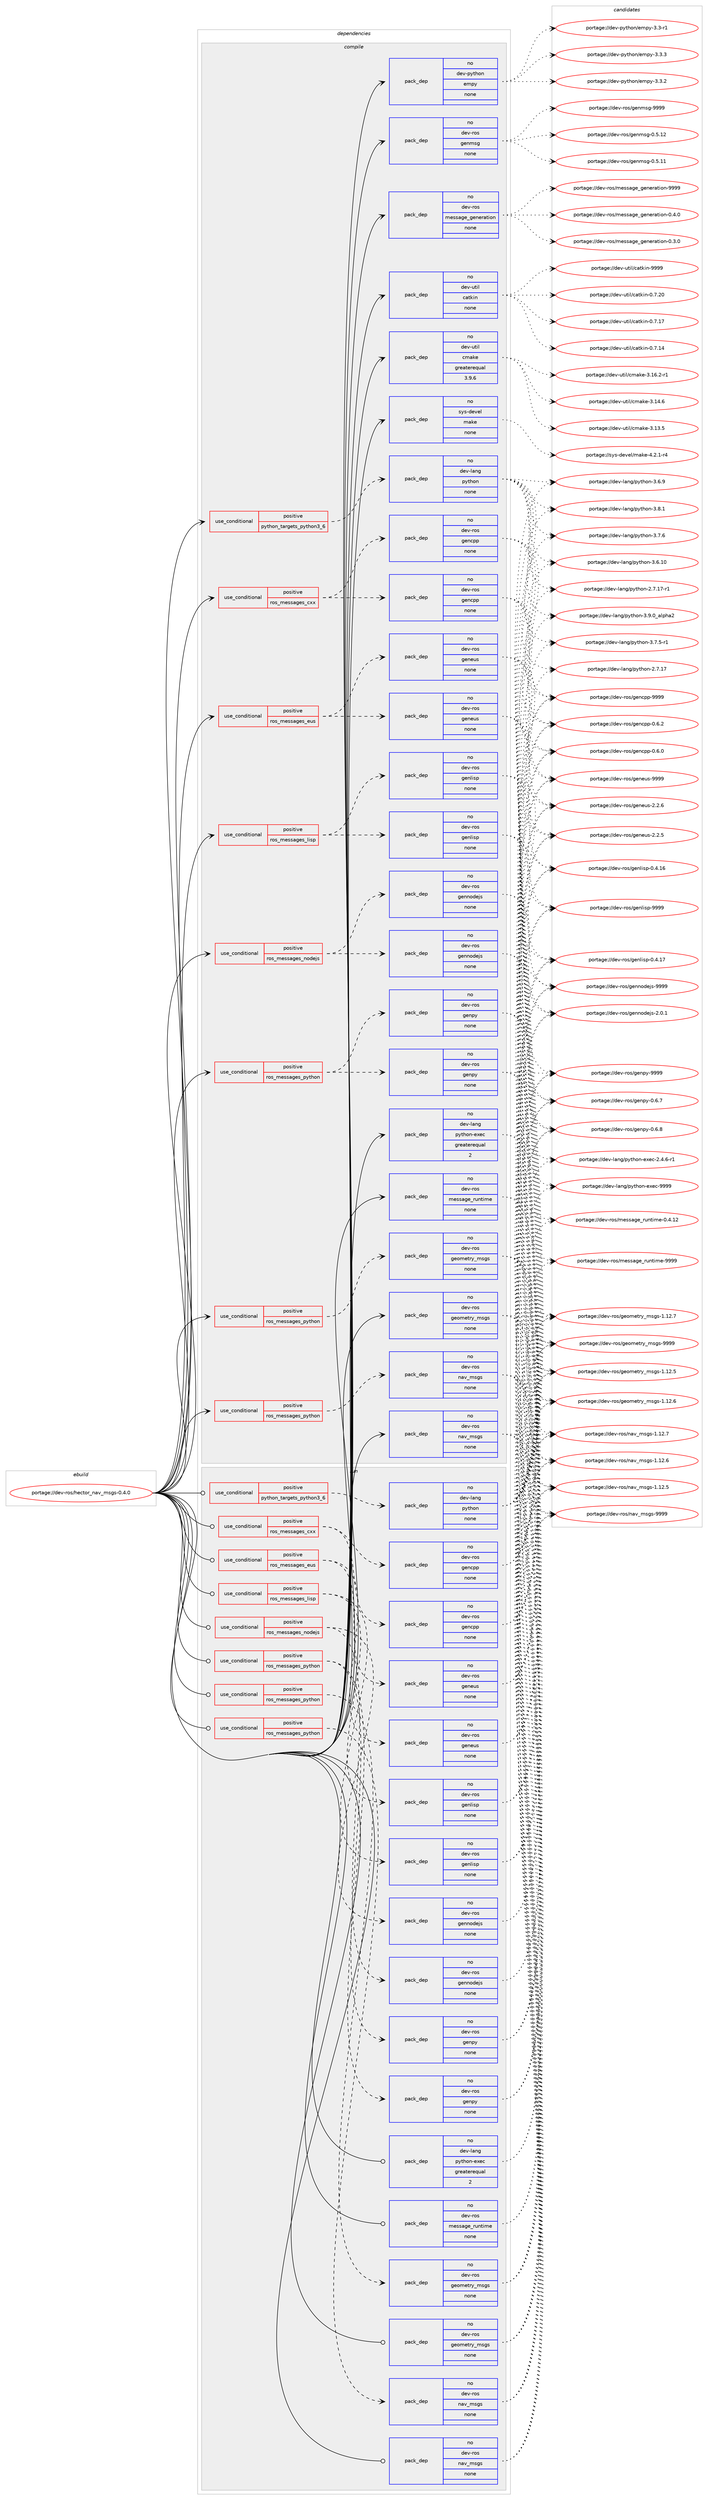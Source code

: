 digraph prolog {

# *************
# Graph options
# *************

newrank=true;
concentrate=true;
compound=true;
graph [rankdir=LR,fontname=Helvetica,fontsize=10,ranksep=1.5];#, ranksep=2.5, nodesep=0.2];
edge  [arrowhead=vee];
node  [fontname=Helvetica,fontsize=10];

# **********
# The ebuild
# **********

subgraph cluster_leftcol {
color=gray;
label=<<i>ebuild</i>>;
id [label="portage://dev-ros/hector_nav_msgs-0.4.0", color=red, width=4, href="../dev-ros/hector_nav_msgs-0.4.0.svg"];
}

# ****************
# The dependencies
# ****************

subgraph cluster_midcol {
color=gray;
label=<<i>dependencies</i>>;
subgraph cluster_compile {
fillcolor="#eeeeee";
style=filled;
label=<<i>compile</i>>;
subgraph cond100282 {
dependency401379 [label=<<TABLE BORDER="0" CELLBORDER="1" CELLSPACING="0" CELLPADDING="4"><TR><TD ROWSPAN="3" CELLPADDING="10">use_conditional</TD></TR><TR><TD>positive</TD></TR><TR><TD>python_targets_python3_6</TD></TR></TABLE>>, shape=none, color=red];
subgraph pack296244 {
dependency401380 [label=<<TABLE BORDER="0" CELLBORDER="1" CELLSPACING="0" CELLPADDING="4" WIDTH="220"><TR><TD ROWSPAN="6" CELLPADDING="30">pack_dep</TD></TR><TR><TD WIDTH="110">no</TD></TR><TR><TD>dev-lang</TD></TR><TR><TD>python</TD></TR><TR><TD>none</TD></TR><TR><TD></TD></TR></TABLE>>, shape=none, color=blue];
}
dependency401379:e -> dependency401380:w [weight=20,style="dashed",arrowhead="vee"];
}
id:e -> dependency401379:w [weight=20,style="solid",arrowhead="vee"];
subgraph cond100283 {
dependency401381 [label=<<TABLE BORDER="0" CELLBORDER="1" CELLSPACING="0" CELLPADDING="4"><TR><TD ROWSPAN="3" CELLPADDING="10">use_conditional</TD></TR><TR><TD>positive</TD></TR><TR><TD>ros_messages_cxx</TD></TR></TABLE>>, shape=none, color=red];
subgraph pack296245 {
dependency401382 [label=<<TABLE BORDER="0" CELLBORDER="1" CELLSPACING="0" CELLPADDING="4" WIDTH="220"><TR><TD ROWSPAN="6" CELLPADDING="30">pack_dep</TD></TR><TR><TD WIDTH="110">no</TD></TR><TR><TD>dev-ros</TD></TR><TR><TD>gencpp</TD></TR><TR><TD>none</TD></TR><TR><TD></TD></TR></TABLE>>, shape=none, color=blue];
}
dependency401381:e -> dependency401382:w [weight=20,style="dashed",arrowhead="vee"];
subgraph pack296246 {
dependency401383 [label=<<TABLE BORDER="0" CELLBORDER="1" CELLSPACING="0" CELLPADDING="4" WIDTH="220"><TR><TD ROWSPAN="6" CELLPADDING="30">pack_dep</TD></TR><TR><TD WIDTH="110">no</TD></TR><TR><TD>dev-ros</TD></TR><TR><TD>gencpp</TD></TR><TR><TD>none</TD></TR><TR><TD></TD></TR></TABLE>>, shape=none, color=blue];
}
dependency401381:e -> dependency401383:w [weight=20,style="dashed",arrowhead="vee"];
}
id:e -> dependency401381:w [weight=20,style="solid",arrowhead="vee"];
subgraph cond100284 {
dependency401384 [label=<<TABLE BORDER="0" CELLBORDER="1" CELLSPACING="0" CELLPADDING="4"><TR><TD ROWSPAN="3" CELLPADDING="10">use_conditional</TD></TR><TR><TD>positive</TD></TR><TR><TD>ros_messages_eus</TD></TR></TABLE>>, shape=none, color=red];
subgraph pack296247 {
dependency401385 [label=<<TABLE BORDER="0" CELLBORDER="1" CELLSPACING="0" CELLPADDING="4" WIDTH="220"><TR><TD ROWSPAN="6" CELLPADDING="30">pack_dep</TD></TR><TR><TD WIDTH="110">no</TD></TR><TR><TD>dev-ros</TD></TR><TR><TD>geneus</TD></TR><TR><TD>none</TD></TR><TR><TD></TD></TR></TABLE>>, shape=none, color=blue];
}
dependency401384:e -> dependency401385:w [weight=20,style="dashed",arrowhead="vee"];
subgraph pack296248 {
dependency401386 [label=<<TABLE BORDER="0" CELLBORDER="1" CELLSPACING="0" CELLPADDING="4" WIDTH="220"><TR><TD ROWSPAN="6" CELLPADDING="30">pack_dep</TD></TR><TR><TD WIDTH="110">no</TD></TR><TR><TD>dev-ros</TD></TR><TR><TD>geneus</TD></TR><TR><TD>none</TD></TR><TR><TD></TD></TR></TABLE>>, shape=none, color=blue];
}
dependency401384:e -> dependency401386:w [weight=20,style="dashed",arrowhead="vee"];
}
id:e -> dependency401384:w [weight=20,style="solid",arrowhead="vee"];
subgraph cond100285 {
dependency401387 [label=<<TABLE BORDER="0" CELLBORDER="1" CELLSPACING="0" CELLPADDING="4"><TR><TD ROWSPAN="3" CELLPADDING="10">use_conditional</TD></TR><TR><TD>positive</TD></TR><TR><TD>ros_messages_lisp</TD></TR></TABLE>>, shape=none, color=red];
subgraph pack296249 {
dependency401388 [label=<<TABLE BORDER="0" CELLBORDER="1" CELLSPACING="0" CELLPADDING="4" WIDTH="220"><TR><TD ROWSPAN="6" CELLPADDING="30">pack_dep</TD></TR><TR><TD WIDTH="110">no</TD></TR><TR><TD>dev-ros</TD></TR><TR><TD>genlisp</TD></TR><TR><TD>none</TD></TR><TR><TD></TD></TR></TABLE>>, shape=none, color=blue];
}
dependency401387:e -> dependency401388:w [weight=20,style="dashed",arrowhead="vee"];
subgraph pack296250 {
dependency401389 [label=<<TABLE BORDER="0" CELLBORDER="1" CELLSPACING="0" CELLPADDING="4" WIDTH="220"><TR><TD ROWSPAN="6" CELLPADDING="30">pack_dep</TD></TR><TR><TD WIDTH="110">no</TD></TR><TR><TD>dev-ros</TD></TR><TR><TD>genlisp</TD></TR><TR><TD>none</TD></TR><TR><TD></TD></TR></TABLE>>, shape=none, color=blue];
}
dependency401387:e -> dependency401389:w [weight=20,style="dashed",arrowhead="vee"];
}
id:e -> dependency401387:w [weight=20,style="solid",arrowhead="vee"];
subgraph cond100286 {
dependency401390 [label=<<TABLE BORDER="0" CELLBORDER="1" CELLSPACING="0" CELLPADDING="4"><TR><TD ROWSPAN="3" CELLPADDING="10">use_conditional</TD></TR><TR><TD>positive</TD></TR><TR><TD>ros_messages_nodejs</TD></TR></TABLE>>, shape=none, color=red];
subgraph pack296251 {
dependency401391 [label=<<TABLE BORDER="0" CELLBORDER="1" CELLSPACING="0" CELLPADDING="4" WIDTH="220"><TR><TD ROWSPAN="6" CELLPADDING="30">pack_dep</TD></TR><TR><TD WIDTH="110">no</TD></TR><TR><TD>dev-ros</TD></TR><TR><TD>gennodejs</TD></TR><TR><TD>none</TD></TR><TR><TD></TD></TR></TABLE>>, shape=none, color=blue];
}
dependency401390:e -> dependency401391:w [weight=20,style="dashed",arrowhead="vee"];
subgraph pack296252 {
dependency401392 [label=<<TABLE BORDER="0" CELLBORDER="1" CELLSPACING="0" CELLPADDING="4" WIDTH="220"><TR><TD ROWSPAN="6" CELLPADDING="30">pack_dep</TD></TR><TR><TD WIDTH="110">no</TD></TR><TR><TD>dev-ros</TD></TR><TR><TD>gennodejs</TD></TR><TR><TD>none</TD></TR><TR><TD></TD></TR></TABLE>>, shape=none, color=blue];
}
dependency401390:e -> dependency401392:w [weight=20,style="dashed",arrowhead="vee"];
}
id:e -> dependency401390:w [weight=20,style="solid",arrowhead="vee"];
subgraph cond100287 {
dependency401393 [label=<<TABLE BORDER="0" CELLBORDER="1" CELLSPACING="0" CELLPADDING="4"><TR><TD ROWSPAN="3" CELLPADDING="10">use_conditional</TD></TR><TR><TD>positive</TD></TR><TR><TD>ros_messages_python</TD></TR></TABLE>>, shape=none, color=red];
subgraph pack296253 {
dependency401394 [label=<<TABLE BORDER="0" CELLBORDER="1" CELLSPACING="0" CELLPADDING="4" WIDTH="220"><TR><TD ROWSPAN="6" CELLPADDING="30">pack_dep</TD></TR><TR><TD WIDTH="110">no</TD></TR><TR><TD>dev-ros</TD></TR><TR><TD>genpy</TD></TR><TR><TD>none</TD></TR><TR><TD></TD></TR></TABLE>>, shape=none, color=blue];
}
dependency401393:e -> dependency401394:w [weight=20,style="dashed",arrowhead="vee"];
subgraph pack296254 {
dependency401395 [label=<<TABLE BORDER="0" CELLBORDER="1" CELLSPACING="0" CELLPADDING="4" WIDTH="220"><TR><TD ROWSPAN="6" CELLPADDING="30">pack_dep</TD></TR><TR><TD WIDTH="110">no</TD></TR><TR><TD>dev-ros</TD></TR><TR><TD>genpy</TD></TR><TR><TD>none</TD></TR><TR><TD></TD></TR></TABLE>>, shape=none, color=blue];
}
dependency401393:e -> dependency401395:w [weight=20,style="dashed",arrowhead="vee"];
}
id:e -> dependency401393:w [weight=20,style="solid",arrowhead="vee"];
subgraph cond100288 {
dependency401396 [label=<<TABLE BORDER="0" CELLBORDER="1" CELLSPACING="0" CELLPADDING="4"><TR><TD ROWSPAN="3" CELLPADDING="10">use_conditional</TD></TR><TR><TD>positive</TD></TR><TR><TD>ros_messages_python</TD></TR></TABLE>>, shape=none, color=red];
subgraph pack296255 {
dependency401397 [label=<<TABLE BORDER="0" CELLBORDER="1" CELLSPACING="0" CELLPADDING="4" WIDTH="220"><TR><TD ROWSPAN="6" CELLPADDING="30">pack_dep</TD></TR><TR><TD WIDTH="110">no</TD></TR><TR><TD>dev-ros</TD></TR><TR><TD>geometry_msgs</TD></TR><TR><TD>none</TD></TR><TR><TD></TD></TR></TABLE>>, shape=none, color=blue];
}
dependency401396:e -> dependency401397:w [weight=20,style="dashed",arrowhead="vee"];
}
id:e -> dependency401396:w [weight=20,style="solid",arrowhead="vee"];
subgraph cond100289 {
dependency401398 [label=<<TABLE BORDER="0" CELLBORDER="1" CELLSPACING="0" CELLPADDING="4"><TR><TD ROWSPAN="3" CELLPADDING="10">use_conditional</TD></TR><TR><TD>positive</TD></TR><TR><TD>ros_messages_python</TD></TR></TABLE>>, shape=none, color=red];
subgraph pack296256 {
dependency401399 [label=<<TABLE BORDER="0" CELLBORDER="1" CELLSPACING="0" CELLPADDING="4" WIDTH="220"><TR><TD ROWSPAN="6" CELLPADDING="30">pack_dep</TD></TR><TR><TD WIDTH="110">no</TD></TR><TR><TD>dev-ros</TD></TR><TR><TD>nav_msgs</TD></TR><TR><TD>none</TD></TR><TR><TD></TD></TR></TABLE>>, shape=none, color=blue];
}
dependency401398:e -> dependency401399:w [weight=20,style="dashed",arrowhead="vee"];
}
id:e -> dependency401398:w [weight=20,style="solid",arrowhead="vee"];
subgraph pack296257 {
dependency401400 [label=<<TABLE BORDER="0" CELLBORDER="1" CELLSPACING="0" CELLPADDING="4" WIDTH="220"><TR><TD ROWSPAN="6" CELLPADDING="30">pack_dep</TD></TR><TR><TD WIDTH="110">no</TD></TR><TR><TD>dev-lang</TD></TR><TR><TD>python-exec</TD></TR><TR><TD>greaterequal</TD></TR><TR><TD>2</TD></TR></TABLE>>, shape=none, color=blue];
}
id:e -> dependency401400:w [weight=20,style="solid",arrowhead="vee"];
subgraph pack296258 {
dependency401401 [label=<<TABLE BORDER="0" CELLBORDER="1" CELLSPACING="0" CELLPADDING="4" WIDTH="220"><TR><TD ROWSPAN="6" CELLPADDING="30">pack_dep</TD></TR><TR><TD WIDTH="110">no</TD></TR><TR><TD>dev-python</TD></TR><TR><TD>empy</TD></TR><TR><TD>none</TD></TR><TR><TD></TD></TR></TABLE>>, shape=none, color=blue];
}
id:e -> dependency401401:w [weight=20,style="solid",arrowhead="vee"];
subgraph pack296259 {
dependency401402 [label=<<TABLE BORDER="0" CELLBORDER="1" CELLSPACING="0" CELLPADDING="4" WIDTH="220"><TR><TD ROWSPAN="6" CELLPADDING="30">pack_dep</TD></TR><TR><TD WIDTH="110">no</TD></TR><TR><TD>dev-ros</TD></TR><TR><TD>genmsg</TD></TR><TR><TD>none</TD></TR><TR><TD></TD></TR></TABLE>>, shape=none, color=blue];
}
id:e -> dependency401402:w [weight=20,style="solid",arrowhead="vee"];
subgraph pack296260 {
dependency401403 [label=<<TABLE BORDER="0" CELLBORDER="1" CELLSPACING="0" CELLPADDING="4" WIDTH="220"><TR><TD ROWSPAN="6" CELLPADDING="30">pack_dep</TD></TR><TR><TD WIDTH="110">no</TD></TR><TR><TD>dev-ros</TD></TR><TR><TD>geometry_msgs</TD></TR><TR><TD>none</TD></TR><TR><TD></TD></TR></TABLE>>, shape=none, color=blue];
}
id:e -> dependency401403:w [weight=20,style="solid",arrowhead="vee"];
subgraph pack296261 {
dependency401404 [label=<<TABLE BORDER="0" CELLBORDER="1" CELLSPACING="0" CELLPADDING="4" WIDTH="220"><TR><TD ROWSPAN="6" CELLPADDING="30">pack_dep</TD></TR><TR><TD WIDTH="110">no</TD></TR><TR><TD>dev-ros</TD></TR><TR><TD>message_generation</TD></TR><TR><TD>none</TD></TR><TR><TD></TD></TR></TABLE>>, shape=none, color=blue];
}
id:e -> dependency401404:w [weight=20,style="solid",arrowhead="vee"];
subgraph pack296262 {
dependency401405 [label=<<TABLE BORDER="0" CELLBORDER="1" CELLSPACING="0" CELLPADDING="4" WIDTH="220"><TR><TD ROWSPAN="6" CELLPADDING="30">pack_dep</TD></TR><TR><TD WIDTH="110">no</TD></TR><TR><TD>dev-ros</TD></TR><TR><TD>message_runtime</TD></TR><TR><TD>none</TD></TR><TR><TD></TD></TR></TABLE>>, shape=none, color=blue];
}
id:e -> dependency401405:w [weight=20,style="solid",arrowhead="vee"];
subgraph pack296263 {
dependency401406 [label=<<TABLE BORDER="0" CELLBORDER="1" CELLSPACING="0" CELLPADDING="4" WIDTH="220"><TR><TD ROWSPAN="6" CELLPADDING="30">pack_dep</TD></TR><TR><TD WIDTH="110">no</TD></TR><TR><TD>dev-ros</TD></TR><TR><TD>nav_msgs</TD></TR><TR><TD>none</TD></TR><TR><TD></TD></TR></TABLE>>, shape=none, color=blue];
}
id:e -> dependency401406:w [weight=20,style="solid",arrowhead="vee"];
subgraph pack296264 {
dependency401407 [label=<<TABLE BORDER="0" CELLBORDER="1" CELLSPACING="0" CELLPADDING="4" WIDTH="220"><TR><TD ROWSPAN="6" CELLPADDING="30">pack_dep</TD></TR><TR><TD WIDTH="110">no</TD></TR><TR><TD>dev-util</TD></TR><TR><TD>catkin</TD></TR><TR><TD>none</TD></TR><TR><TD></TD></TR></TABLE>>, shape=none, color=blue];
}
id:e -> dependency401407:w [weight=20,style="solid",arrowhead="vee"];
subgraph pack296265 {
dependency401408 [label=<<TABLE BORDER="0" CELLBORDER="1" CELLSPACING="0" CELLPADDING="4" WIDTH="220"><TR><TD ROWSPAN="6" CELLPADDING="30">pack_dep</TD></TR><TR><TD WIDTH="110">no</TD></TR><TR><TD>dev-util</TD></TR><TR><TD>cmake</TD></TR><TR><TD>greaterequal</TD></TR><TR><TD>3.9.6</TD></TR></TABLE>>, shape=none, color=blue];
}
id:e -> dependency401408:w [weight=20,style="solid",arrowhead="vee"];
subgraph pack296266 {
dependency401409 [label=<<TABLE BORDER="0" CELLBORDER="1" CELLSPACING="0" CELLPADDING="4" WIDTH="220"><TR><TD ROWSPAN="6" CELLPADDING="30">pack_dep</TD></TR><TR><TD WIDTH="110">no</TD></TR><TR><TD>sys-devel</TD></TR><TR><TD>make</TD></TR><TR><TD>none</TD></TR><TR><TD></TD></TR></TABLE>>, shape=none, color=blue];
}
id:e -> dependency401409:w [weight=20,style="solid",arrowhead="vee"];
}
subgraph cluster_compileandrun {
fillcolor="#eeeeee";
style=filled;
label=<<i>compile and run</i>>;
}
subgraph cluster_run {
fillcolor="#eeeeee";
style=filled;
label=<<i>run</i>>;
subgraph cond100290 {
dependency401410 [label=<<TABLE BORDER="0" CELLBORDER="1" CELLSPACING="0" CELLPADDING="4"><TR><TD ROWSPAN="3" CELLPADDING="10">use_conditional</TD></TR><TR><TD>positive</TD></TR><TR><TD>python_targets_python3_6</TD></TR></TABLE>>, shape=none, color=red];
subgraph pack296267 {
dependency401411 [label=<<TABLE BORDER="0" CELLBORDER="1" CELLSPACING="0" CELLPADDING="4" WIDTH="220"><TR><TD ROWSPAN="6" CELLPADDING="30">pack_dep</TD></TR><TR><TD WIDTH="110">no</TD></TR><TR><TD>dev-lang</TD></TR><TR><TD>python</TD></TR><TR><TD>none</TD></TR><TR><TD></TD></TR></TABLE>>, shape=none, color=blue];
}
dependency401410:e -> dependency401411:w [weight=20,style="dashed",arrowhead="vee"];
}
id:e -> dependency401410:w [weight=20,style="solid",arrowhead="odot"];
subgraph cond100291 {
dependency401412 [label=<<TABLE BORDER="0" CELLBORDER="1" CELLSPACING="0" CELLPADDING="4"><TR><TD ROWSPAN="3" CELLPADDING="10">use_conditional</TD></TR><TR><TD>positive</TD></TR><TR><TD>ros_messages_cxx</TD></TR></TABLE>>, shape=none, color=red];
subgraph pack296268 {
dependency401413 [label=<<TABLE BORDER="0" CELLBORDER="1" CELLSPACING="0" CELLPADDING="4" WIDTH="220"><TR><TD ROWSPAN="6" CELLPADDING="30">pack_dep</TD></TR><TR><TD WIDTH="110">no</TD></TR><TR><TD>dev-ros</TD></TR><TR><TD>gencpp</TD></TR><TR><TD>none</TD></TR><TR><TD></TD></TR></TABLE>>, shape=none, color=blue];
}
dependency401412:e -> dependency401413:w [weight=20,style="dashed",arrowhead="vee"];
subgraph pack296269 {
dependency401414 [label=<<TABLE BORDER="0" CELLBORDER="1" CELLSPACING="0" CELLPADDING="4" WIDTH="220"><TR><TD ROWSPAN="6" CELLPADDING="30">pack_dep</TD></TR><TR><TD WIDTH="110">no</TD></TR><TR><TD>dev-ros</TD></TR><TR><TD>gencpp</TD></TR><TR><TD>none</TD></TR><TR><TD></TD></TR></TABLE>>, shape=none, color=blue];
}
dependency401412:e -> dependency401414:w [weight=20,style="dashed",arrowhead="vee"];
}
id:e -> dependency401412:w [weight=20,style="solid",arrowhead="odot"];
subgraph cond100292 {
dependency401415 [label=<<TABLE BORDER="0" CELLBORDER="1" CELLSPACING="0" CELLPADDING="4"><TR><TD ROWSPAN="3" CELLPADDING="10">use_conditional</TD></TR><TR><TD>positive</TD></TR><TR><TD>ros_messages_eus</TD></TR></TABLE>>, shape=none, color=red];
subgraph pack296270 {
dependency401416 [label=<<TABLE BORDER="0" CELLBORDER="1" CELLSPACING="0" CELLPADDING="4" WIDTH="220"><TR><TD ROWSPAN="6" CELLPADDING="30">pack_dep</TD></TR><TR><TD WIDTH="110">no</TD></TR><TR><TD>dev-ros</TD></TR><TR><TD>geneus</TD></TR><TR><TD>none</TD></TR><TR><TD></TD></TR></TABLE>>, shape=none, color=blue];
}
dependency401415:e -> dependency401416:w [weight=20,style="dashed",arrowhead="vee"];
subgraph pack296271 {
dependency401417 [label=<<TABLE BORDER="0" CELLBORDER="1" CELLSPACING="0" CELLPADDING="4" WIDTH="220"><TR><TD ROWSPAN="6" CELLPADDING="30">pack_dep</TD></TR><TR><TD WIDTH="110">no</TD></TR><TR><TD>dev-ros</TD></TR><TR><TD>geneus</TD></TR><TR><TD>none</TD></TR><TR><TD></TD></TR></TABLE>>, shape=none, color=blue];
}
dependency401415:e -> dependency401417:w [weight=20,style="dashed",arrowhead="vee"];
}
id:e -> dependency401415:w [weight=20,style="solid",arrowhead="odot"];
subgraph cond100293 {
dependency401418 [label=<<TABLE BORDER="0" CELLBORDER="1" CELLSPACING="0" CELLPADDING="4"><TR><TD ROWSPAN="3" CELLPADDING="10">use_conditional</TD></TR><TR><TD>positive</TD></TR><TR><TD>ros_messages_lisp</TD></TR></TABLE>>, shape=none, color=red];
subgraph pack296272 {
dependency401419 [label=<<TABLE BORDER="0" CELLBORDER="1" CELLSPACING="0" CELLPADDING="4" WIDTH="220"><TR><TD ROWSPAN="6" CELLPADDING="30">pack_dep</TD></TR><TR><TD WIDTH="110">no</TD></TR><TR><TD>dev-ros</TD></TR><TR><TD>genlisp</TD></TR><TR><TD>none</TD></TR><TR><TD></TD></TR></TABLE>>, shape=none, color=blue];
}
dependency401418:e -> dependency401419:w [weight=20,style="dashed",arrowhead="vee"];
subgraph pack296273 {
dependency401420 [label=<<TABLE BORDER="0" CELLBORDER="1" CELLSPACING="0" CELLPADDING="4" WIDTH="220"><TR><TD ROWSPAN="6" CELLPADDING="30">pack_dep</TD></TR><TR><TD WIDTH="110">no</TD></TR><TR><TD>dev-ros</TD></TR><TR><TD>genlisp</TD></TR><TR><TD>none</TD></TR><TR><TD></TD></TR></TABLE>>, shape=none, color=blue];
}
dependency401418:e -> dependency401420:w [weight=20,style="dashed",arrowhead="vee"];
}
id:e -> dependency401418:w [weight=20,style="solid",arrowhead="odot"];
subgraph cond100294 {
dependency401421 [label=<<TABLE BORDER="0" CELLBORDER="1" CELLSPACING="0" CELLPADDING="4"><TR><TD ROWSPAN="3" CELLPADDING="10">use_conditional</TD></TR><TR><TD>positive</TD></TR><TR><TD>ros_messages_nodejs</TD></TR></TABLE>>, shape=none, color=red];
subgraph pack296274 {
dependency401422 [label=<<TABLE BORDER="0" CELLBORDER="1" CELLSPACING="0" CELLPADDING="4" WIDTH="220"><TR><TD ROWSPAN="6" CELLPADDING="30">pack_dep</TD></TR><TR><TD WIDTH="110">no</TD></TR><TR><TD>dev-ros</TD></TR><TR><TD>gennodejs</TD></TR><TR><TD>none</TD></TR><TR><TD></TD></TR></TABLE>>, shape=none, color=blue];
}
dependency401421:e -> dependency401422:w [weight=20,style="dashed",arrowhead="vee"];
subgraph pack296275 {
dependency401423 [label=<<TABLE BORDER="0" CELLBORDER="1" CELLSPACING="0" CELLPADDING="4" WIDTH="220"><TR><TD ROWSPAN="6" CELLPADDING="30">pack_dep</TD></TR><TR><TD WIDTH="110">no</TD></TR><TR><TD>dev-ros</TD></TR><TR><TD>gennodejs</TD></TR><TR><TD>none</TD></TR><TR><TD></TD></TR></TABLE>>, shape=none, color=blue];
}
dependency401421:e -> dependency401423:w [weight=20,style="dashed",arrowhead="vee"];
}
id:e -> dependency401421:w [weight=20,style="solid",arrowhead="odot"];
subgraph cond100295 {
dependency401424 [label=<<TABLE BORDER="0" CELLBORDER="1" CELLSPACING="0" CELLPADDING="4"><TR><TD ROWSPAN="3" CELLPADDING="10">use_conditional</TD></TR><TR><TD>positive</TD></TR><TR><TD>ros_messages_python</TD></TR></TABLE>>, shape=none, color=red];
subgraph pack296276 {
dependency401425 [label=<<TABLE BORDER="0" CELLBORDER="1" CELLSPACING="0" CELLPADDING="4" WIDTH="220"><TR><TD ROWSPAN="6" CELLPADDING="30">pack_dep</TD></TR><TR><TD WIDTH="110">no</TD></TR><TR><TD>dev-ros</TD></TR><TR><TD>genpy</TD></TR><TR><TD>none</TD></TR><TR><TD></TD></TR></TABLE>>, shape=none, color=blue];
}
dependency401424:e -> dependency401425:w [weight=20,style="dashed",arrowhead="vee"];
subgraph pack296277 {
dependency401426 [label=<<TABLE BORDER="0" CELLBORDER="1" CELLSPACING="0" CELLPADDING="4" WIDTH="220"><TR><TD ROWSPAN="6" CELLPADDING="30">pack_dep</TD></TR><TR><TD WIDTH="110">no</TD></TR><TR><TD>dev-ros</TD></TR><TR><TD>genpy</TD></TR><TR><TD>none</TD></TR><TR><TD></TD></TR></TABLE>>, shape=none, color=blue];
}
dependency401424:e -> dependency401426:w [weight=20,style="dashed",arrowhead="vee"];
}
id:e -> dependency401424:w [weight=20,style="solid",arrowhead="odot"];
subgraph cond100296 {
dependency401427 [label=<<TABLE BORDER="0" CELLBORDER="1" CELLSPACING="0" CELLPADDING="4"><TR><TD ROWSPAN="3" CELLPADDING="10">use_conditional</TD></TR><TR><TD>positive</TD></TR><TR><TD>ros_messages_python</TD></TR></TABLE>>, shape=none, color=red];
subgraph pack296278 {
dependency401428 [label=<<TABLE BORDER="0" CELLBORDER="1" CELLSPACING="0" CELLPADDING="4" WIDTH="220"><TR><TD ROWSPAN="6" CELLPADDING="30">pack_dep</TD></TR><TR><TD WIDTH="110">no</TD></TR><TR><TD>dev-ros</TD></TR><TR><TD>geometry_msgs</TD></TR><TR><TD>none</TD></TR><TR><TD></TD></TR></TABLE>>, shape=none, color=blue];
}
dependency401427:e -> dependency401428:w [weight=20,style="dashed",arrowhead="vee"];
}
id:e -> dependency401427:w [weight=20,style="solid",arrowhead="odot"];
subgraph cond100297 {
dependency401429 [label=<<TABLE BORDER="0" CELLBORDER="1" CELLSPACING="0" CELLPADDING="4"><TR><TD ROWSPAN="3" CELLPADDING="10">use_conditional</TD></TR><TR><TD>positive</TD></TR><TR><TD>ros_messages_python</TD></TR></TABLE>>, shape=none, color=red];
subgraph pack296279 {
dependency401430 [label=<<TABLE BORDER="0" CELLBORDER="1" CELLSPACING="0" CELLPADDING="4" WIDTH="220"><TR><TD ROWSPAN="6" CELLPADDING="30">pack_dep</TD></TR><TR><TD WIDTH="110">no</TD></TR><TR><TD>dev-ros</TD></TR><TR><TD>nav_msgs</TD></TR><TR><TD>none</TD></TR><TR><TD></TD></TR></TABLE>>, shape=none, color=blue];
}
dependency401429:e -> dependency401430:w [weight=20,style="dashed",arrowhead="vee"];
}
id:e -> dependency401429:w [weight=20,style="solid",arrowhead="odot"];
subgraph pack296280 {
dependency401431 [label=<<TABLE BORDER="0" CELLBORDER="1" CELLSPACING="0" CELLPADDING="4" WIDTH="220"><TR><TD ROWSPAN="6" CELLPADDING="30">pack_dep</TD></TR><TR><TD WIDTH="110">no</TD></TR><TR><TD>dev-lang</TD></TR><TR><TD>python-exec</TD></TR><TR><TD>greaterequal</TD></TR><TR><TD>2</TD></TR></TABLE>>, shape=none, color=blue];
}
id:e -> dependency401431:w [weight=20,style="solid",arrowhead="odot"];
subgraph pack296281 {
dependency401432 [label=<<TABLE BORDER="0" CELLBORDER="1" CELLSPACING="0" CELLPADDING="4" WIDTH="220"><TR><TD ROWSPAN="6" CELLPADDING="30">pack_dep</TD></TR><TR><TD WIDTH="110">no</TD></TR><TR><TD>dev-ros</TD></TR><TR><TD>geometry_msgs</TD></TR><TR><TD>none</TD></TR><TR><TD></TD></TR></TABLE>>, shape=none, color=blue];
}
id:e -> dependency401432:w [weight=20,style="solid",arrowhead="odot"];
subgraph pack296282 {
dependency401433 [label=<<TABLE BORDER="0" CELLBORDER="1" CELLSPACING="0" CELLPADDING="4" WIDTH="220"><TR><TD ROWSPAN="6" CELLPADDING="30">pack_dep</TD></TR><TR><TD WIDTH="110">no</TD></TR><TR><TD>dev-ros</TD></TR><TR><TD>message_runtime</TD></TR><TR><TD>none</TD></TR><TR><TD></TD></TR></TABLE>>, shape=none, color=blue];
}
id:e -> dependency401433:w [weight=20,style="solid",arrowhead="odot"];
subgraph pack296283 {
dependency401434 [label=<<TABLE BORDER="0" CELLBORDER="1" CELLSPACING="0" CELLPADDING="4" WIDTH="220"><TR><TD ROWSPAN="6" CELLPADDING="30">pack_dep</TD></TR><TR><TD WIDTH="110">no</TD></TR><TR><TD>dev-ros</TD></TR><TR><TD>nav_msgs</TD></TR><TR><TD>none</TD></TR><TR><TD></TD></TR></TABLE>>, shape=none, color=blue];
}
id:e -> dependency401434:w [weight=20,style="solid",arrowhead="odot"];
}
}

# **************
# The candidates
# **************

subgraph cluster_choices {
rank=same;
color=gray;
label=<<i>candidates</i>>;

subgraph choice296244 {
color=black;
nodesep=1;
choice10010111845108971101034711212111610411111045514657464895971081121049750 [label="portage://dev-lang/python-3.9.0_alpha2", color=red, width=4,href="../dev-lang/python-3.9.0_alpha2.svg"];
choice100101118451089711010347112121116104111110455146564649 [label="portage://dev-lang/python-3.8.1", color=red, width=4,href="../dev-lang/python-3.8.1.svg"];
choice100101118451089711010347112121116104111110455146554654 [label="portage://dev-lang/python-3.7.6", color=red, width=4,href="../dev-lang/python-3.7.6.svg"];
choice1001011184510897110103471121211161041111104551465546534511449 [label="portage://dev-lang/python-3.7.5-r1", color=red, width=4,href="../dev-lang/python-3.7.5-r1.svg"];
choice100101118451089711010347112121116104111110455146544657 [label="portage://dev-lang/python-3.6.9", color=red, width=4,href="../dev-lang/python-3.6.9.svg"];
choice10010111845108971101034711212111610411111045514654464948 [label="portage://dev-lang/python-3.6.10", color=red, width=4,href="../dev-lang/python-3.6.10.svg"];
choice100101118451089711010347112121116104111110455046554649554511449 [label="portage://dev-lang/python-2.7.17-r1", color=red, width=4,href="../dev-lang/python-2.7.17-r1.svg"];
choice10010111845108971101034711212111610411111045504655464955 [label="portage://dev-lang/python-2.7.17", color=red, width=4,href="../dev-lang/python-2.7.17.svg"];
dependency401380:e -> choice10010111845108971101034711212111610411111045514657464895971081121049750:w [style=dotted,weight="100"];
dependency401380:e -> choice100101118451089711010347112121116104111110455146564649:w [style=dotted,weight="100"];
dependency401380:e -> choice100101118451089711010347112121116104111110455146554654:w [style=dotted,weight="100"];
dependency401380:e -> choice1001011184510897110103471121211161041111104551465546534511449:w [style=dotted,weight="100"];
dependency401380:e -> choice100101118451089711010347112121116104111110455146544657:w [style=dotted,weight="100"];
dependency401380:e -> choice10010111845108971101034711212111610411111045514654464948:w [style=dotted,weight="100"];
dependency401380:e -> choice100101118451089711010347112121116104111110455046554649554511449:w [style=dotted,weight="100"];
dependency401380:e -> choice10010111845108971101034711212111610411111045504655464955:w [style=dotted,weight="100"];
}
subgraph choice296245 {
color=black;
nodesep=1;
choice1001011184511411111547103101110991121124557575757 [label="portage://dev-ros/gencpp-9999", color=red, width=4,href="../dev-ros/gencpp-9999.svg"];
choice100101118451141111154710310111099112112454846544650 [label="portage://dev-ros/gencpp-0.6.2", color=red, width=4,href="../dev-ros/gencpp-0.6.2.svg"];
choice100101118451141111154710310111099112112454846544648 [label="portage://dev-ros/gencpp-0.6.0", color=red, width=4,href="../dev-ros/gencpp-0.6.0.svg"];
dependency401382:e -> choice1001011184511411111547103101110991121124557575757:w [style=dotted,weight="100"];
dependency401382:e -> choice100101118451141111154710310111099112112454846544650:w [style=dotted,weight="100"];
dependency401382:e -> choice100101118451141111154710310111099112112454846544648:w [style=dotted,weight="100"];
}
subgraph choice296246 {
color=black;
nodesep=1;
choice1001011184511411111547103101110991121124557575757 [label="portage://dev-ros/gencpp-9999", color=red, width=4,href="../dev-ros/gencpp-9999.svg"];
choice100101118451141111154710310111099112112454846544650 [label="portage://dev-ros/gencpp-0.6.2", color=red, width=4,href="../dev-ros/gencpp-0.6.2.svg"];
choice100101118451141111154710310111099112112454846544648 [label="portage://dev-ros/gencpp-0.6.0", color=red, width=4,href="../dev-ros/gencpp-0.6.0.svg"];
dependency401383:e -> choice1001011184511411111547103101110991121124557575757:w [style=dotted,weight="100"];
dependency401383:e -> choice100101118451141111154710310111099112112454846544650:w [style=dotted,weight="100"];
dependency401383:e -> choice100101118451141111154710310111099112112454846544648:w [style=dotted,weight="100"];
}
subgraph choice296247 {
color=black;
nodesep=1;
choice10010111845114111115471031011101011171154557575757 [label="portage://dev-ros/geneus-9999", color=red, width=4,href="../dev-ros/geneus-9999.svg"];
choice1001011184511411111547103101110101117115455046504654 [label="portage://dev-ros/geneus-2.2.6", color=red, width=4,href="../dev-ros/geneus-2.2.6.svg"];
choice1001011184511411111547103101110101117115455046504653 [label="portage://dev-ros/geneus-2.2.5", color=red, width=4,href="../dev-ros/geneus-2.2.5.svg"];
dependency401385:e -> choice10010111845114111115471031011101011171154557575757:w [style=dotted,weight="100"];
dependency401385:e -> choice1001011184511411111547103101110101117115455046504654:w [style=dotted,weight="100"];
dependency401385:e -> choice1001011184511411111547103101110101117115455046504653:w [style=dotted,weight="100"];
}
subgraph choice296248 {
color=black;
nodesep=1;
choice10010111845114111115471031011101011171154557575757 [label="portage://dev-ros/geneus-9999", color=red, width=4,href="../dev-ros/geneus-9999.svg"];
choice1001011184511411111547103101110101117115455046504654 [label="portage://dev-ros/geneus-2.2.6", color=red, width=4,href="../dev-ros/geneus-2.2.6.svg"];
choice1001011184511411111547103101110101117115455046504653 [label="portage://dev-ros/geneus-2.2.5", color=red, width=4,href="../dev-ros/geneus-2.2.5.svg"];
dependency401386:e -> choice10010111845114111115471031011101011171154557575757:w [style=dotted,weight="100"];
dependency401386:e -> choice1001011184511411111547103101110101117115455046504654:w [style=dotted,weight="100"];
dependency401386:e -> choice1001011184511411111547103101110101117115455046504653:w [style=dotted,weight="100"];
}
subgraph choice296249 {
color=black;
nodesep=1;
choice10010111845114111115471031011101081051151124557575757 [label="portage://dev-ros/genlisp-9999", color=red, width=4,href="../dev-ros/genlisp-9999.svg"];
choice100101118451141111154710310111010810511511245484652464955 [label="portage://dev-ros/genlisp-0.4.17", color=red, width=4,href="../dev-ros/genlisp-0.4.17.svg"];
choice100101118451141111154710310111010810511511245484652464954 [label="portage://dev-ros/genlisp-0.4.16", color=red, width=4,href="../dev-ros/genlisp-0.4.16.svg"];
dependency401388:e -> choice10010111845114111115471031011101081051151124557575757:w [style=dotted,weight="100"];
dependency401388:e -> choice100101118451141111154710310111010810511511245484652464955:w [style=dotted,weight="100"];
dependency401388:e -> choice100101118451141111154710310111010810511511245484652464954:w [style=dotted,weight="100"];
}
subgraph choice296250 {
color=black;
nodesep=1;
choice10010111845114111115471031011101081051151124557575757 [label="portage://dev-ros/genlisp-9999", color=red, width=4,href="../dev-ros/genlisp-9999.svg"];
choice100101118451141111154710310111010810511511245484652464955 [label="portage://dev-ros/genlisp-0.4.17", color=red, width=4,href="../dev-ros/genlisp-0.4.17.svg"];
choice100101118451141111154710310111010810511511245484652464954 [label="portage://dev-ros/genlisp-0.4.16", color=red, width=4,href="../dev-ros/genlisp-0.4.16.svg"];
dependency401389:e -> choice10010111845114111115471031011101081051151124557575757:w [style=dotted,weight="100"];
dependency401389:e -> choice100101118451141111154710310111010810511511245484652464955:w [style=dotted,weight="100"];
dependency401389:e -> choice100101118451141111154710310111010810511511245484652464954:w [style=dotted,weight="100"];
}
subgraph choice296251 {
color=black;
nodesep=1;
choice10010111845114111115471031011101101111001011061154557575757 [label="portage://dev-ros/gennodejs-9999", color=red, width=4,href="../dev-ros/gennodejs-9999.svg"];
choice1001011184511411111547103101110110111100101106115455046484649 [label="portage://dev-ros/gennodejs-2.0.1", color=red, width=4,href="../dev-ros/gennodejs-2.0.1.svg"];
dependency401391:e -> choice10010111845114111115471031011101101111001011061154557575757:w [style=dotted,weight="100"];
dependency401391:e -> choice1001011184511411111547103101110110111100101106115455046484649:w [style=dotted,weight="100"];
}
subgraph choice296252 {
color=black;
nodesep=1;
choice10010111845114111115471031011101101111001011061154557575757 [label="portage://dev-ros/gennodejs-9999", color=red, width=4,href="../dev-ros/gennodejs-9999.svg"];
choice1001011184511411111547103101110110111100101106115455046484649 [label="portage://dev-ros/gennodejs-2.0.1", color=red, width=4,href="../dev-ros/gennodejs-2.0.1.svg"];
dependency401392:e -> choice10010111845114111115471031011101101111001011061154557575757:w [style=dotted,weight="100"];
dependency401392:e -> choice1001011184511411111547103101110110111100101106115455046484649:w [style=dotted,weight="100"];
}
subgraph choice296253 {
color=black;
nodesep=1;
choice10010111845114111115471031011101121214557575757 [label="portage://dev-ros/genpy-9999", color=red, width=4,href="../dev-ros/genpy-9999.svg"];
choice1001011184511411111547103101110112121454846544656 [label="portage://dev-ros/genpy-0.6.8", color=red, width=4,href="../dev-ros/genpy-0.6.8.svg"];
choice1001011184511411111547103101110112121454846544655 [label="portage://dev-ros/genpy-0.6.7", color=red, width=4,href="../dev-ros/genpy-0.6.7.svg"];
dependency401394:e -> choice10010111845114111115471031011101121214557575757:w [style=dotted,weight="100"];
dependency401394:e -> choice1001011184511411111547103101110112121454846544656:w [style=dotted,weight="100"];
dependency401394:e -> choice1001011184511411111547103101110112121454846544655:w [style=dotted,weight="100"];
}
subgraph choice296254 {
color=black;
nodesep=1;
choice10010111845114111115471031011101121214557575757 [label="portage://dev-ros/genpy-9999", color=red, width=4,href="../dev-ros/genpy-9999.svg"];
choice1001011184511411111547103101110112121454846544656 [label="portage://dev-ros/genpy-0.6.8", color=red, width=4,href="../dev-ros/genpy-0.6.8.svg"];
choice1001011184511411111547103101110112121454846544655 [label="portage://dev-ros/genpy-0.6.7", color=red, width=4,href="../dev-ros/genpy-0.6.7.svg"];
dependency401395:e -> choice10010111845114111115471031011101121214557575757:w [style=dotted,weight="100"];
dependency401395:e -> choice1001011184511411111547103101110112121454846544656:w [style=dotted,weight="100"];
dependency401395:e -> choice1001011184511411111547103101110112121454846544655:w [style=dotted,weight="100"];
}
subgraph choice296255 {
color=black;
nodesep=1;
choice1001011184511411111547103101111109101116114121951091151031154557575757 [label="portage://dev-ros/geometry_msgs-9999", color=red, width=4,href="../dev-ros/geometry_msgs-9999.svg"];
choice10010111845114111115471031011111091011161141219510911510311545494649504655 [label="portage://dev-ros/geometry_msgs-1.12.7", color=red, width=4,href="../dev-ros/geometry_msgs-1.12.7.svg"];
choice10010111845114111115471031011111091011161141219510911510311545494649504654 [label="portage://dev-ros/geometry_msgs-1.12.6", color=red, width=4,href="../dev-ros/geometry_msgs-1.12.6.svg"];
choice10010111845114111115471031011111091011161141219510911510311545494649504653 [label="portage://dev-ros/geometry_msgs-1.12.5", color=red, width=4,href="../dev-ros/geometry_msgs-1.12.5.svg"];
dependency401397:e -> choice1001011184511411111547103101111109101116114121951091151031154557575757:w [style=dotted,weight="100"];
dependency401397:e -> choice10010111845114111115471031011111091011161141219510911510311545494649504655:w [style=dotted,weight="100"];
dependency401397:e -> choice10010111845114111115471031011111091011161141219510911510311545494649504654:w [style=dotted,weight="100"];
dependency401397:e -> choice10010111845114111115471031011111091011161141219510911510311545494649504653:w [style=dotted,weight="100"];
}
subgraph choice296256 {
color=black;
nodesep=1;
choice100101118451141111154711097118951091151031154557575757 [label="portage://dev-ros/nav_msgs-9999", color=red, width=4,href="../dev-ros/nav_msgs-9999.svg"];
choice1001011184511411111547110971189510911510311545494649504655 [label="portage://dev-ros/nav_msgs-1.12.7", color=red, width=4,href="../dev-ros/nav_msgs-1.12.7.svg"];
choice1001011184511411111547110971189510911510311545494649504654 [label="portage://dev-ros/nav_msgs-1.12.6", color=red, width=4,href="../dev-ros/nav_msgs-1.12.6.svg"];
choice1001011184511411111547110971189510911510311545494649504653 [label="portage://dev-ros/nav_msgs-1.12.5", color=red, width=4,href="../dev-ros/nav_msgs-1.12.5.svg"];
dependency401399:e -> choice100101118451141111154711097118951091151031154557575757:w [style=dotted,weight="100"];
dependency401399:e -> choice1001011184511411111547110971189510911510311545494649504655:w [style=dotted,weight="100"];
dependency401399:e -> choice1001011184511411111547110971189510911510311545494649504654:w [style=dotted,weight="100"];
dependency401399:e -> choice1001011184511411111547110971189510911510311545494649504653:w [style=dotted,weight="100"];
}
subgraph choice296257 {
color=black;
nodesep=1;
choice10010111845108971101034711212111610411111045101120101994557575757 [label="portage://dev-lang/python-exec-9999", color=red, width=4,href="../dev-lang/python-exec-9999.svg"];
choice10010111845108971101034711212111610411111045101120101994550465246544511449 [label="portage://dev-lang/python-exec-2.4.6-r1", color=red, width=4,href="../dev-lang/python-exec-2.4.6-r1.svg"];
dependency401400:e -> choice10010111845108971101034711212111610411111045101120101994557575757:w [style=dotted,weight="100"];
dependency401400:e -> choice10010111845108971101034711212111610411111045101120101994550465246544511449:w [style=dotted,weight="100"];
}
subgraph choice296258 {
color=black;
nodesep=1;
choice1001011184511212111610411111047101109112121455146514651 [label="portage://dev-python/empy-3.3.3", color=red, width=4,href="../dev-python/empy-3.3.3.svg"];
choice1001011184511212111610411111047101109112121455146514650 [label="portage://dev-python/empy-3.3.2", color=red, width=4,href="../dev-python/empy-3.3.2.svg"];
choice1001011184511212111610411111047101109112121455146514511449 [label="portage://dev-python/empy-3.3-r1", color=red, width=4,href="../dev-python/empy-3.3-r1.svg"];
dependency401401:e -> choice1001011184511212111610411111047101109112121455146514651:w [style=dotted,weight="100"];
dependency401401:e -> choice1001011184511212111610411111047101109112121455146514650:w [style=dotted,weight="100"];
dependency401401:e -> choice1001011184511212111610411111047101109112121455146514511449:w [style=dotted,weight="100"];
}
subgraph choice296259 {
color=black;
nodesep=1;
choice10010111845114111115471031011101091151034557575757 [label="portage://dev-ros/genmsg-9999", color=red, width=4,href="../dev-ros/genmsg-9999.svg"];
choice100101118451141111154710310111010911510345484653464950 [label="portage://dev-ros/genmsg-0.5.12", color=red, width=4,href="../dev-ros/genmsg-0.5.12.svg"];
choice100101118451141111154710310111010911510345484653464949 [label="portage://dev-ros/genmsg-0.5.11", color=red, width=4,href="../dev-ros/genmsg-0.5.11.svg"];
dependency401402:e -> choice10010111845114111115471031011101091151034557575757:w [style=dotted,weight="100"];
dependency401402:e -> choice100101118451141111154710310111010911510345484653464950:w [style=dotted,weight="100"];
dependency401402:e -> choice100101118451141111154710310111010911510345484653464949:w [style=dotted,weight="100"];
}
subgraph choice296260 {
color=black;
nodesep=1;
choice1001011184511411111547103101111109101116114121951091151031154557575757 [label="portage://dev-ros/geometry_msgs-9999", color=red, width=4,href="../dev-ros/geometry_msgs-9999.svg"];
choice10010111845114111115471031011111091011161141219510911510311545494649504655 [label="portage://dev-ros/geometry_msgs-1.12.7", color=red, width=4,href="../dev-ros/geometry_msgs-1.12.7.svg"];
choice10010111845114111115471031011111091011161141219510911510311545494649504654 [label="portage://dev-ros/geometry_msgs-1.12.6", color=red, width=4,href="../dev-ros/geometry_msgs-1.12.6.svg"];
choice10010111845114111115471031011111091011161141219510911510311545494649504653 [label="portage://dev-ros/geometry_msgs-1.12.5", color=red, width=4,href="../dev-ros/geometry_msgs-1.12.5.svg"];
dependency401403:e -> choice1001011184511411111547103101111109101116114121951091151031154557575757:w [style=dotted,weight="100"];
dependency401403:e -> choice10010111845114111115471031011111091011161141219510911510311545494649504655:w [style=dotted,weight="100"];
dependency401403:e -> choice10010111845114111115471031011111091011161141219510911510311545494649504654:w [style=dotted,weight="100"];
dependency401403:e -> choice10010111845114111115471031011111091011161141219510911510311545494649504653:w [style=dotted,weight="100"];
}
subgraph choice296261 {
color=black;
nodesep=1;
choice10010111845114111115471091011151159710310195103101110101114971161051111104557575757 [label="portage://dev-ros/message_generation-9999", color=red, width=4,href="../dev-ros/message_generation-9999.svg"];
choice1001011184511411111547109101115115971031019510310111010111497116105111110454846524648 [label="portage://dev-ros/message_generation-0.4.0", color=red, width=4,href="../dev-ros/message_generation-0.4.0.svg"];
choice1001011184511411111547109101115115971031019510310111010111497116105111110454846514648 [label="portage://dev-ros/message_generation-0.3.0", color=red, width=4,href="../dev-ros/message_generation-0.3.0.svg"];
dependency401404:e -> choice10010111845114111115471091011151159710310195103101110101114971161051111104557575757:w [style=dotted,weight="100"];
dependency401404:e -> choice1001011184511411111547109101115115971031019510310111010111497116105111110454846524648:w [style=dotted,weight="100"];
dependency401404:e -> choice1001011184511411111547109101115115971031019510310111010111497116105111110454846514648:w [style=dotted,weight="100"];
}
subgraph choice296262 {
color=black;
nodesep=1;
choice100101118451141111154710910111511597103101951141171101161051091014557575757 [label="portage://dev-ros/message_runtime-9999", color=red, width=4,href="../dev-ros/message_runtime-9999.svg"];
choice1001011184511411111547109101115115971031019511411711011610510910145484652464950 [label="portage://dev-ros/message_runtime-0.4.12", color=red, width=4,href="../dev-ros/message_runtime-0.4.12.svg"];
dependency401405:e -> choice100101118451141111154710910111511597103101951141171101161051091014557575757:w [style=dotted,weight="100"];
dependency401405:e -> choice1001011184511411111547109101115115971031019511411711011610510910145484652464950:w [style=dotted,weight="100"];
}
subgraph choice296263 {
color=black;
nodesep=1;
choice100101118451141111154711097118951091151031154557575757 [label="portage://dev-ros/nav_msgs-9999", color=red, width=4,href="../dev-ros/nav_msgs-9999.svg"];
choice1001011184511411111547110971189510911510311545494649504655 [label="portage://dev-ros/nav_msgs-1.12.7", color=red, width=4,href="../dev-ros/nav_msgs-1.12.7.svg"];
choice1001011184511411111547110971189510911510311545494649504654 [label="portage://dev-ros/nav_msgs-1.12.6", color=red, width=4,href="../dev-ros/nav_msgs-1.12.6.svg"];
choice1001011184511411111547110971189510911510311545494649504653 [label="portage://dev-ros/nav_msgs-1.12.5", color=red, width=4,href="../dev-ros/nav_msgs-1.12.5.svg"];
dependency401406:e -> choice100101118451141111154711097118951091151031154557575757:w [style=dotted,weight="100"];
dependency401406:e -> choice1001011184511411111547110971189510911510311545494649504655:w [style=dotted,weight="100"];
dependency401406:e -> choice1001011184511411111547110971189510911510311545494649504654:w [style=dotted,weight="100"];
dependency401406:e -> choice1001011184511411111547110971189510911510311545494649504653:w [style=dotted,weight="100"];
}
subgraph choice296264 {
color=black;
nodesep=1;
choice100101118451171161051084799971161071051104557575757 [label="portage://dev-util/catkin-9999", color=red, width=4,href="../dev-util/catkin-9999.svg"];
choice1001011184511711610510847999711610710511045484655465048 [label="portage://dev-util/catkin-0.7.20", color=red, width=4,href="../dev-util/catkin-0.7.20.svg"];
choice1001011184511711610510847999711610710511045484655464955 [label="portage://dev-util/catkin-0.7.17", color=red, width=4,href="../dev-util/catkin-0.7.17.svg"];
choice1001011184511711610510847999711610710511045484655464952 [label="portage://dev-util/catkin-0.7.14", color=red, width=4,href="../dev-util/catkin-0.7.14.svg"];
dependency401407:e -> choice100101118451171161051084799971161071051104557575757:w [style=dotted,weight="100"];
dependency401407:e -> choice1001011184511711610510847999711610710511045484655465048:w [style=dotted,weight="100"];
dependency401407:e -> choice1001011184511711610510847999711610710511045484655464955:w [style=dotted,weight="100"];
dependency401407:e -> choice1001011184511711610510847999711610710511045484655464952:w [style=dotted,weight="100"];
}
subgraph choice296265 {
color=black;
nodesep=1;
choice10010111845117116105108479910997107101455146495446504511449 [label="portage://dev-util/cmake-3.16.2-r1", color=red, width=4,href="../dev-util/cmake-3.16.2-r1.svg"];
choice1001011184511711610510847991099710710145514649524654 [label="portage://dev-util/cmake-3.14.6", color=red, width=4,href="../dev-util/cmake-3.14.6.svg"];
choice1001011184511711610510847991099710710145514649514653 [label="portage://dev-util/cmake-3.13.5", color=red, width=4,href="../dev-util/cmake-3.13.5.svg"];
dependency401408:e -> choice10010111845117116105108479910997107101455146495446504511449:w [style=dotted,weight="100"];
dependency401408:e -> choice1001011184511711610510847991099710710145514649524654:w [style=dotted,weight="100"];
dependency401408:e -> choice1001011184511711610510847991099710710145514649514653:w [style=dotted,weight="100"];
}
subgraph choice296266 {
color=black;
nodesep=1;
choice1151211154510010111810110847109971071014552465046494511452 [label="portage://sys-devel/make-4.2.1-r4", color=red, width=4,href="../sys-devel/make-4.2.1-r4.svg"];
dependency401409:e -> choice1151211154510010111810110847109971071014552465046494511452:w [style=dotted,weight="100"];
}
subgraph choice296267 {
color=black;
nodesep=1;
choice10010111845108971101034711212111610411111045514657464895971081121049750 [label="portage://dev-lang/python-3.9.0_alpha2", color=red, width=4,href="../dev-lang/python-3.9.0_alpha2.svg"];
choice100101118451089711010347112121116104111110455146564649 [label="portage://dev-lang/python-3.8.1", color=red, width=4,href="../dev-lang/python-3.8.1.svg"];
choice100101118451089711010347112121116104111110455146554654 [label="portage://dev-lang/python-3.7.6", color=red, width=4,href="../dev-lang/python-3.7.6.svg"];
choice1001011184510897110103471121211161041111104551465546534511449 [label="portage://dev-lang/python-3.7.5-r1", color=red, width=4,href="../dev-lang/python-3.7.5-r1.svg"];
choice100101118451089711010347112121116104111110455146544657 [label="portage://dev-lang/python-3.6.9", color=red, width=4,href="../dev-lang/python-3.6.9.svg"];
choice10010111845108971101034711212111610411111045514654464948 [label="portage://dev-lang/python-3.6.10", color=red, width=4,href="../dev-lang/python-3.6.10.svg"];
choice100101118451089711010347112121116104111110455046554649554511449 [label="portage://dev-lang/python-2.7.17-r1", color=red, width=4,href="../dev-lang/python-2.7.17-r1.svg"];
choice10010111845108971101034711212111610411111045504655464955 [label="portage://dev-lang/python-2.7.17", color=red, width=4,href="../dev-lang/python-2.7.17.svg"];
dependency401411:e -> choice10010111845108971101034711212111610411111045514657464895971081121049750:w [style=dotted,weight="100"];
dependency401411:e -> choice100101118451089711010347112121116104111110455146564649:w [style=dotted,weight="100"];
dependency401411:e -> choice100101118451089711010347112121116104111110455146554654:w [style=dotted,weight="100"];
dependency401411:e -> choice1001011184510897110103471121211161041111104551465546534511449:w [style=dotted,weight="100"];
dependency401411:e -> choice100101118451089711010347112121116104111110455146544657:w [style=dotted,weight="100"];
dependency401411:e -> choice10010111845108971101034711212111610411111045514654464948:w [style=dotted,weight="100"];
dependency401411:e -> choice100101118451089711010347112121116104111110455046554649554511449:w [style=dotted,weight="100"];
dependency401411:e -> choice10010111845108971101034711212111610411111045504655464955:w [style=dotted,weight="100"];
}
subgraph choice296268 {
color=black;
nodesep=1;
choice1001011184511411111547103101110991121124557575757 [label="portage://dev-ros/gencpp-9999", color=red, width=4,href="../dev-ros/gencpp-9999.svg"];
choice100101118451141111154710310111099112112454846544650 [label="portage://dev-ros/gencpp-0.6.2", color=red, width=4,href="../dev-ros/gencpp-0.6.2.svg"];
choice100101118451141111154710310111099112112454846544648 [label="portage://dev-ros/gencpp-0.6.0", color=red, width=4,href="../dev-ros/gencpp-0.6.0.svg"];
dependency401413:e -> choice1001011184511411111547103101110991121124557575757:w [style=dotted,weight="100"];
dependency401413:e -> choice100101118451141111154710310111099112112454846544650:w [style=dotted,weight="100"];
dependency401413:e -> choice100101118451141111154710310111099112112454846544648:w [style=dotted,weight="100"];
}
subgraph choice296269 {
color=black;
nodesep=1;
choice1001011184511411111547103101110991121124557575757 [label="portage://dev-ros/gencpp-9999", color=red, width=4,href="../dev-ros/gencpp-9999.svg"];
choice100101118451141111154710310111099112112454846544650 [label="portage://dev-ros/gencpp-0.6.2", color=red, width=4,href="../dev-ros/gencpp-0.6.2.svg"];
choice100101118451141111154710310111099112112454846544648 [label="portage://dev-ros/gencpp-0.6.0", color=red, width=4,href="../dev-ros/gencpp-0.6.0.svg"];
dependency401414:e -> choice1001011184511411111547103101110991121124557575757:w [style=dotted,weight="100"];
dependency401414:e -> choice100101118451141111154710310111099112112454846544650:w [style=dotted,weight="100"];
dependency401414:e -> choice100101118451141111154710310111099112112454846544648:w [style=dotted,weight="100"];
}
subgraph choice296270 {
color=black;
nodesep=1;
choice10010111845114111115471031011101011171154557575757 [label="portage://dev-ros/geneus-9999", color=red, width=4,href="../dev-ros/geneus-9999.svg"];
choice1001011184511411111547103101110101117115455046504654 [label="portage://dev-ros/geneus-2.2.6", color=red, width=4,href="../dev-ros/geneus-2.2.6.svg"];
choice1001011184511411111547103101110101117115455046504653 [label="portage://dev-ros/geneus-2.2.5", color=red, width=4,href="../dev-ros/geneus-2.2.5.svg"];
dependency401416:e -> choice10010111845114111115471031011101011171154557575757:w [style=dotted,weight="100"];
dependency401416:e -> choice1001011184511411111547103101110101117115455046504654:w [style=dotted,weight="100"];
dependency401416:e -> choice1001011184511411111547103101110101117115455046504653:w [style=dotted,weight="100"];
}
subgraph choice296271 {
color=black;
nodesep=1;
choice10010111845114111115471031011101011171154557575757 [label="portage://dev-ros/geneus-9999", color=red, width=4,href="../dev-ros/geneus-9999.svg"];
choice1001011184511411111547103101110101117115455046504654 [label="portage://dev-ros/geneus-2.2.6", color=red, width=4,href="../dev-ros/geneus-2.2.6.svg"];
choice1001011184511411111547103101110101117115455046504653 [label="portage://dev-ros/geneus-2.2.5", color=red, width=4,href="../dev-ros/geneus-2.2.5.svg"];
dependency401417:e -> choice10010111845114111115471031011101011171154557575757:w [style=dotted,weight="100"];
dependency401417:e -> choice1001011184511411111547103101110101117115455046504654:w [style=dotted,weight="100"];
dependency401417:e -> choice1001011184511411111547103101110101117115455046504653:w [style=dotted,weight="100"];
}
subgraph choice296272 {
color=black;
nodesep=1;
choice10010111845114111115471031011101081051151124557575757 [label="portage://dev-ros/genlisp-9999", color=red, width=4,href="../dev-ros/genlisp-9999.svg"];
choice100101118451141111154710310111010810511511245484652464955 [label="portage://dev-ros/genlisp-0.4.17", color=red, width=4,href="../dev-ros/genlisp-0.4.17.svg"];
choice100101118451141111154710310111010810511511245484652464954 [label="portage://dev-ros/genlisp-0.4.16", color=red, width=4,href="../dev-ros/genlisp-0.4.16.svg"];
dependency401419:e -> choice10010111845114111115471031011101081051151124557575757:w [style=dotted,weight="100"];
dependency401419:e -> choice100101118451141111154710310111010810511511245484652464955:w [style=dotted,weight="100"];
dependency401419:e -> choice100101118451141111154710310111010810511511245484652464954:w [style=dotted,weight="100"];
}
subgraph choice296273 {
color=black;
nodesep=1;
choice10010111845114111115471031011101081051151124557575757 [label="portage://dev-ros/genlisp-9999", color=red, width=4,href="../dev-ros/genlisp-9999.svg"];
choice100101118451141111154710310111010810511511245484652464955 [label="portage://dev-ros/genlisp-0.4.17", color=red, width=4,href="../dev-ros/genlisp-0.4.17.svg"];
choice100101118451141111154710310111010810511511245484652464954 [label="portage://dev-ros/genlisp-0.4.16", color=red, width=4,href="../dev-ros/genlisp-0.4.16.svg"];
dependency401420:e -> choice10010111845114111115471031011101081051151124557575757:w [style=dotted,weight="100"];
dependency401420:e -> choice100101118451141111154710310111010810511511245484652464955:w [style=dotted,weight="100"];
dependency401420:e -> choice100101118451141111154710310111010810511511245484652464954:w [style=dotted,weight="100"];
}
subgraph choice296274 {
color=black;
nodesep=1;
choice10010111845114111115471031011101101111001011061154557575757 [label="portage://dev-ros/gennodejs-9999", color=red, width=4,href="../dev-ros/gennodejs-9999.svg"];
choice1001011184511411111547103101110110111100101106115455046484649 [label="portage://dev-ros/gennodejs-2.0.1", color=red, width=4,href="../dev-ros/gennodejs-2.0.1.svg"];
dependency401422:e -> choice10010111845114111115471031011101101111001011061154557575757:w [style=dotted,weight="100"];
dependency401422:e -> choice1001011184511411111547103101110110111100101106115455046484649:w [style=dotted,weight="100"];
}
subgraph choice296275 {
color=black;
nodesep=1;
choice10010111845114111115471031011101101111001011061154557575757 [label="portage://dev-ros/gennodejs-9999", color=red, width=4,href="../dev-ros/gennodejs-9999.svg"];
choice1001011184511411111547103101110110111100101106115455046484649 [label="portage://dev-ros/gennodejs-2.0.1", color=red, width=4,href="../dev-ros/gennodejs-2.0.1.svg"];
dependency401423:e -> choice10010111845114111115471031011101101111001011061154557575757:w [style=dotted,weight="100"];
dependency401423:e -> choice1001011184511411111547103101110110111100101106115455046484649:w [style=dotted,weight="100"];
}
subgraph choice296276 {
color=black;
nodesep=1;
choice10010111845114111115471031011101121214557575757 [label="portage://dev-ros/genpy-9999", color=red, width=4,href="../dev-ros/genpy-9999.svg"];
choice1001011184511411111547103101110112121454846544656 [label="portage://dev-ros/genpy-0.6.8", color=red, width=4,href="../dev-ros/genpy-0.6.8.svg"];
choice1001011184511411111547103101110112121454846544655 [label="portage://dev-ros/genpy-0.6.7", color=red, width=4,href="../dev-ros/genpy-0.6.7.svg"];
dependency401425:e -> choice10010111845114111115471031011101121214557575757:w [style=dotted,weight="100"];
dependency401425:e -> choice1001011184511411111547103101110112121454846544656:w [style=dotted,weight="100"];
dependency401425:e -> choice1001011184511411111547103101110112121454846544655:w [style=dotted,weight="100"];
}
subgraph choice296277 {
color=black;
nodesep=1;
choice10010111845114111115471031011101121214557575757 [label="portage://dev-ros/genpy-9999", color=red, width=4,href="../dev-ros/genpy-9999.svg"];
choice1001011184511411111547103101110112121454846544656 [label="portage://dev-ros/genpy-0.6.8", color=red, width=4,href="../dev-ros/genpy-0.6.8.svg"];
choice1001011184511411111547103101110112121454846544655 [label="portage://dev-ros/genpy-0.6.7", color=red, width=4,href="../dev-ros/genpy-0.6.7.svg"];
dependency401426:e -> choice10010111845114111115471031011101121214557575757:w [style=dotted,weight="100"];
dependency401426:e -> choice1001011184511411111547103101110112121454846544656:w [style=dotted,weight="100"];
dependency401426:e -> choice1001011184511411111547103101110112121454846544655:w [style=dotted,weight="100"];
}
subgraph choice296278 {
color=black;
nodesep=1;
choice1001011184511411111547103101111109101116114121951091151031154557575757 [label="portage://dev-ros/geometry_msgs-9999", color=red, width=4,href="../dev-ros/geometry_msgs-9999.svg"];
choice10010111845114111115471031011111091011161141219510911510311545494649504655 [label="portage://dev-ros/geometry_msgs-1.12.7", color=red, width=4,href="../dev-ros/geometry_msgs-1.12.7.svg"];
choice10010111845114111115471031011111091011161141219510911510311545494649504654 [label="portage://dev-ros/geometry_msgs-1.12.6", color=red, width=4,href="../dev-ros/geometry_msgs-1.12.6.svg"];
choice10010111845114111115471031011111091011161141219510911510311545494649504653 [label="portage://dev-ros/geometry_msgs-1.12.5", color=red, width=4,href="../dev-ros/geometry_msgs-1.12.5.svg"];
dependency401428:e -> choice1001011184511411111547103101111109101116114121951091151031154557575757:w [style=dotted,weight="100"];
dependency401428:e -> choice10010111845114111115471031011111091011161141219510911510311545494649504655:w [style=dotted,weight="100"];
dependency401428:e -> choice10010111845114111115471031011111091011161141219510911510311545494649504654:w [style=dotted,weight="100"];
dependency401428:e -> choice10010111845114111115471031011111091011161141219510911510311545494649504653:w [style=dotted,weight="100"];
}
subgraph choice296279 {
color=black;
nodesep=1;
choice100101118451141111154711097118951091151031154557575757 [label="portage://dev-ros/nav_msgs-9999", color=red, width=4,href="../dev-ros/nav_msgs-9999.svg"];
choice1001011184511411111547110971189510911510311545494649504655 [label="portage://dev-ros/nav_msgs-1.12.7", color=red, width=4,href="../dev-ros/nav_msgs-1.12.7.svg"];
choice1001011184511411111547110971189510911510311545494649504654 [label="portage://dev-ros/nav_msgs-1.12.6", color=red, width=4,href="../dev-ros/nav_msgs-1.12.6.svg"];
choice1001011184511411111547110971189510911510311545494649504653 [label="portage://dev-ros/nav_msgs-1.12.5", color=red, width=4,href="../dev-ros/nav_msgs-1.12.5.svg"];
dependency401430:e -> choice100101118451141111154711097118951091151031154557575757:w [style=dotted,weight="100"];
dependency401430:e -> choice1001011184511411111547110971189510911510311545494649504655:w [style=dotted,weight="100"];
dependency401430:e -> choice1001011184511411111547110971189510911510311545494649504654:w [style=dotted,weight="100"];
dependency401430:e -> choice1001011184511411111547110971189510911510311545494649504653:w [style=dotted,weight="100"];
}
subgraph choice296280 {
color=black;
nodesep=1;
choice10010111845108971101034711212111610411111045101120101994557575757 [label="portage://dev-lang/python-exec-9999", color=red, width=4,href="../dev-lang/python-exec-9999.svg"];
choice10010111845108971101034711212111610411111045101120101994550465246544511449 [label="portage://dev-lang/python-exec-2.4.6-r1", color=red, width=4,href="../dev-lang/python-exec-2.4.6-r1.svg"];
dependency401431:e -> choice10010111845108971101034711212111610411111045101120101994557575757:w [style=dotted,weight="100"];
dependency401431:e -> choice10010111845108971101034711212111610411111045101120101994550465246544511449:w [style=dotted,weight="100"];
}
subgraph choice296281 {
color=black;
nodesep=1;
choice1001011184511411111547103101111109101116114121951091151031154557575757 [label="portage://dev-ros/geometry_msgs-9999", color=red, width=4,href="../dev-ros/geometry_msgs-9999.svg"];
choice10010111845114111115471031011111091011161141219510911510311545494649504655 [label="portage://dev-ros/geometry_msgs-1.12.7", color=red, width=4,href="../dev-ros/geometry_msgs-1.12.7.svg"];
choice10010111845114111115471031011111091011161141219510911510311545494649504654 [label="portage://dev-ros/geometry_msgs-1.12.6", color=red, width=4,href="../dev-ros/geometry_msgs-1.12.6.svg"];
choice10010111845114111115471031011111091011161141219510911510311545494649504653 [label="portage://dev-ros/geometry_msgs-1.12.5", color=red, width=4,href="../dev-ros/geometry_msgs-1.12.5.svg"];
dependency401432:e -> choice1001011184511411111547103101111109101116114121951091151031154557575757:w [style=dotted,weight="100"];
dependency401432:e -> choice10010111845114111115471031011111091011161141219510911510311545494649504655:w [style=dotted,weight="100"];
dependency401432:e -> choice10010111845114111115471031011111091011161141219510911510311545494649504654:w [style=dotted,weight="100"];
dependency401432:e -> choice10010111845114111115471031011111091011161141219510911510311545494649504653:w [style=dotted,weight="100"];
}
subgraph choice296282 {
color=black;
nodesep=1;
choice100101118451141111154710910111511597103101951141171101161051091014557575757 [label="portage://dev-ros/message_runtime-9999", color=red, width=4,href="../dev-ros/message_runtime-9999.svg"];
choice1001011184511411111547109101115115971031019511411711011610510910145484652464950 [label="portage://dev-ros/message_runtime-0.4.12", color=red, width=4,href="../dev-ros/message_runtime-0.4.12.svg"];
dependency401433:e -> choice100101118451141111154710910111511597103101951141171101161051091014557575757:w [style=dotted,weight="100"];
dependency401433:e -> choice1001011184511411111547109101115115971031019511411711011610510910145484652464950:w [style=dotted,weight="100"];
}
subgraph choice296283 {
color=black;
nodesep=1;
choice100101118451141111154711097118951091151031154557575757 [label="portage://dev-ros/nav_msgs-9999", color=red, width=4,href="../dev-ros/nav_msgs-9999.svg"];
choice1001011184511411111547110971189510911510311545494649504655 [label="portage://dev-ros/nav_msgs-1.12.7", color=red, width=4,href="../dev-ros/nav_msgs-1.12.7.svg"];
choice1001011184511411111547110971189510911510311545494649504654 [label="portage://dev-ros/nav_msgs-1.12.6", color=red, width=4,href="../dev-ros/nav_msgs-1.12.6.svg"];
choice1001011184511411111547110971189510911510311545494649504653 [label="portage://dev-ros/nav_msgs-1.12.5", color=red, width=4,href="../dev-ros/nav_msgs-1.12.5.svg"];
dependency401434:e -> choice100101118451141111154711097118951091151031154557575757:w [style=dotted,weight="100"];
dependency401434:e -> choice1001011184511411111547110971189510911510311545494649504655:w [style=dotted,weight="100"];
dependency401434:e -> choice1001011184511411111547110971189510911510311545494649504654:w [style=dotted,weight="100"];
dependency401434:e -> choice1001011184511411111547110971189510911510311545494649504653:w [style=dotted,weight="100"];
}
}

}
